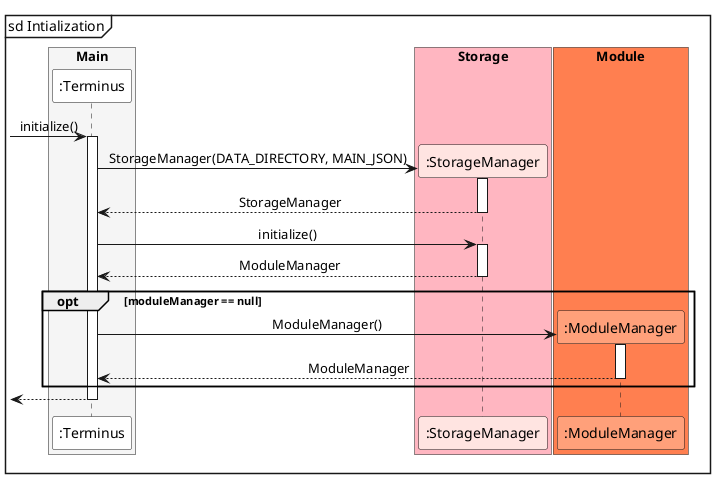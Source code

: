 @startuml
'https://plantuml.com/sequence-diagram
box "Main" #whitesmoke
participant ":Terminus" as Terminus #white
endbox
box "Storage" #lightpink
participant ":StorageManager" as StorageManager #mistyrose
endbox
box "Module" #coral
participant ":ModuleManager" as ModuleManager #lightsalmon
endbox

autoactivate on
skinparam sequenceMessageAlign center
mainframe sd Intialization

 -> Terminus: initialize()

    create StorageManager
    Terminus -> StorageManager : StorageManager(DATA_DIRECTORY, MAIN_JSON)
    return StorageManager
    Terminus -> StorageManager: initialize()
    return ModuleManager
    opt moduleManager == null
      create ModuleManager
      Terminus -> ModuleManager: ModuleManager()
      return ModuleManager
    end
  return

@enduml